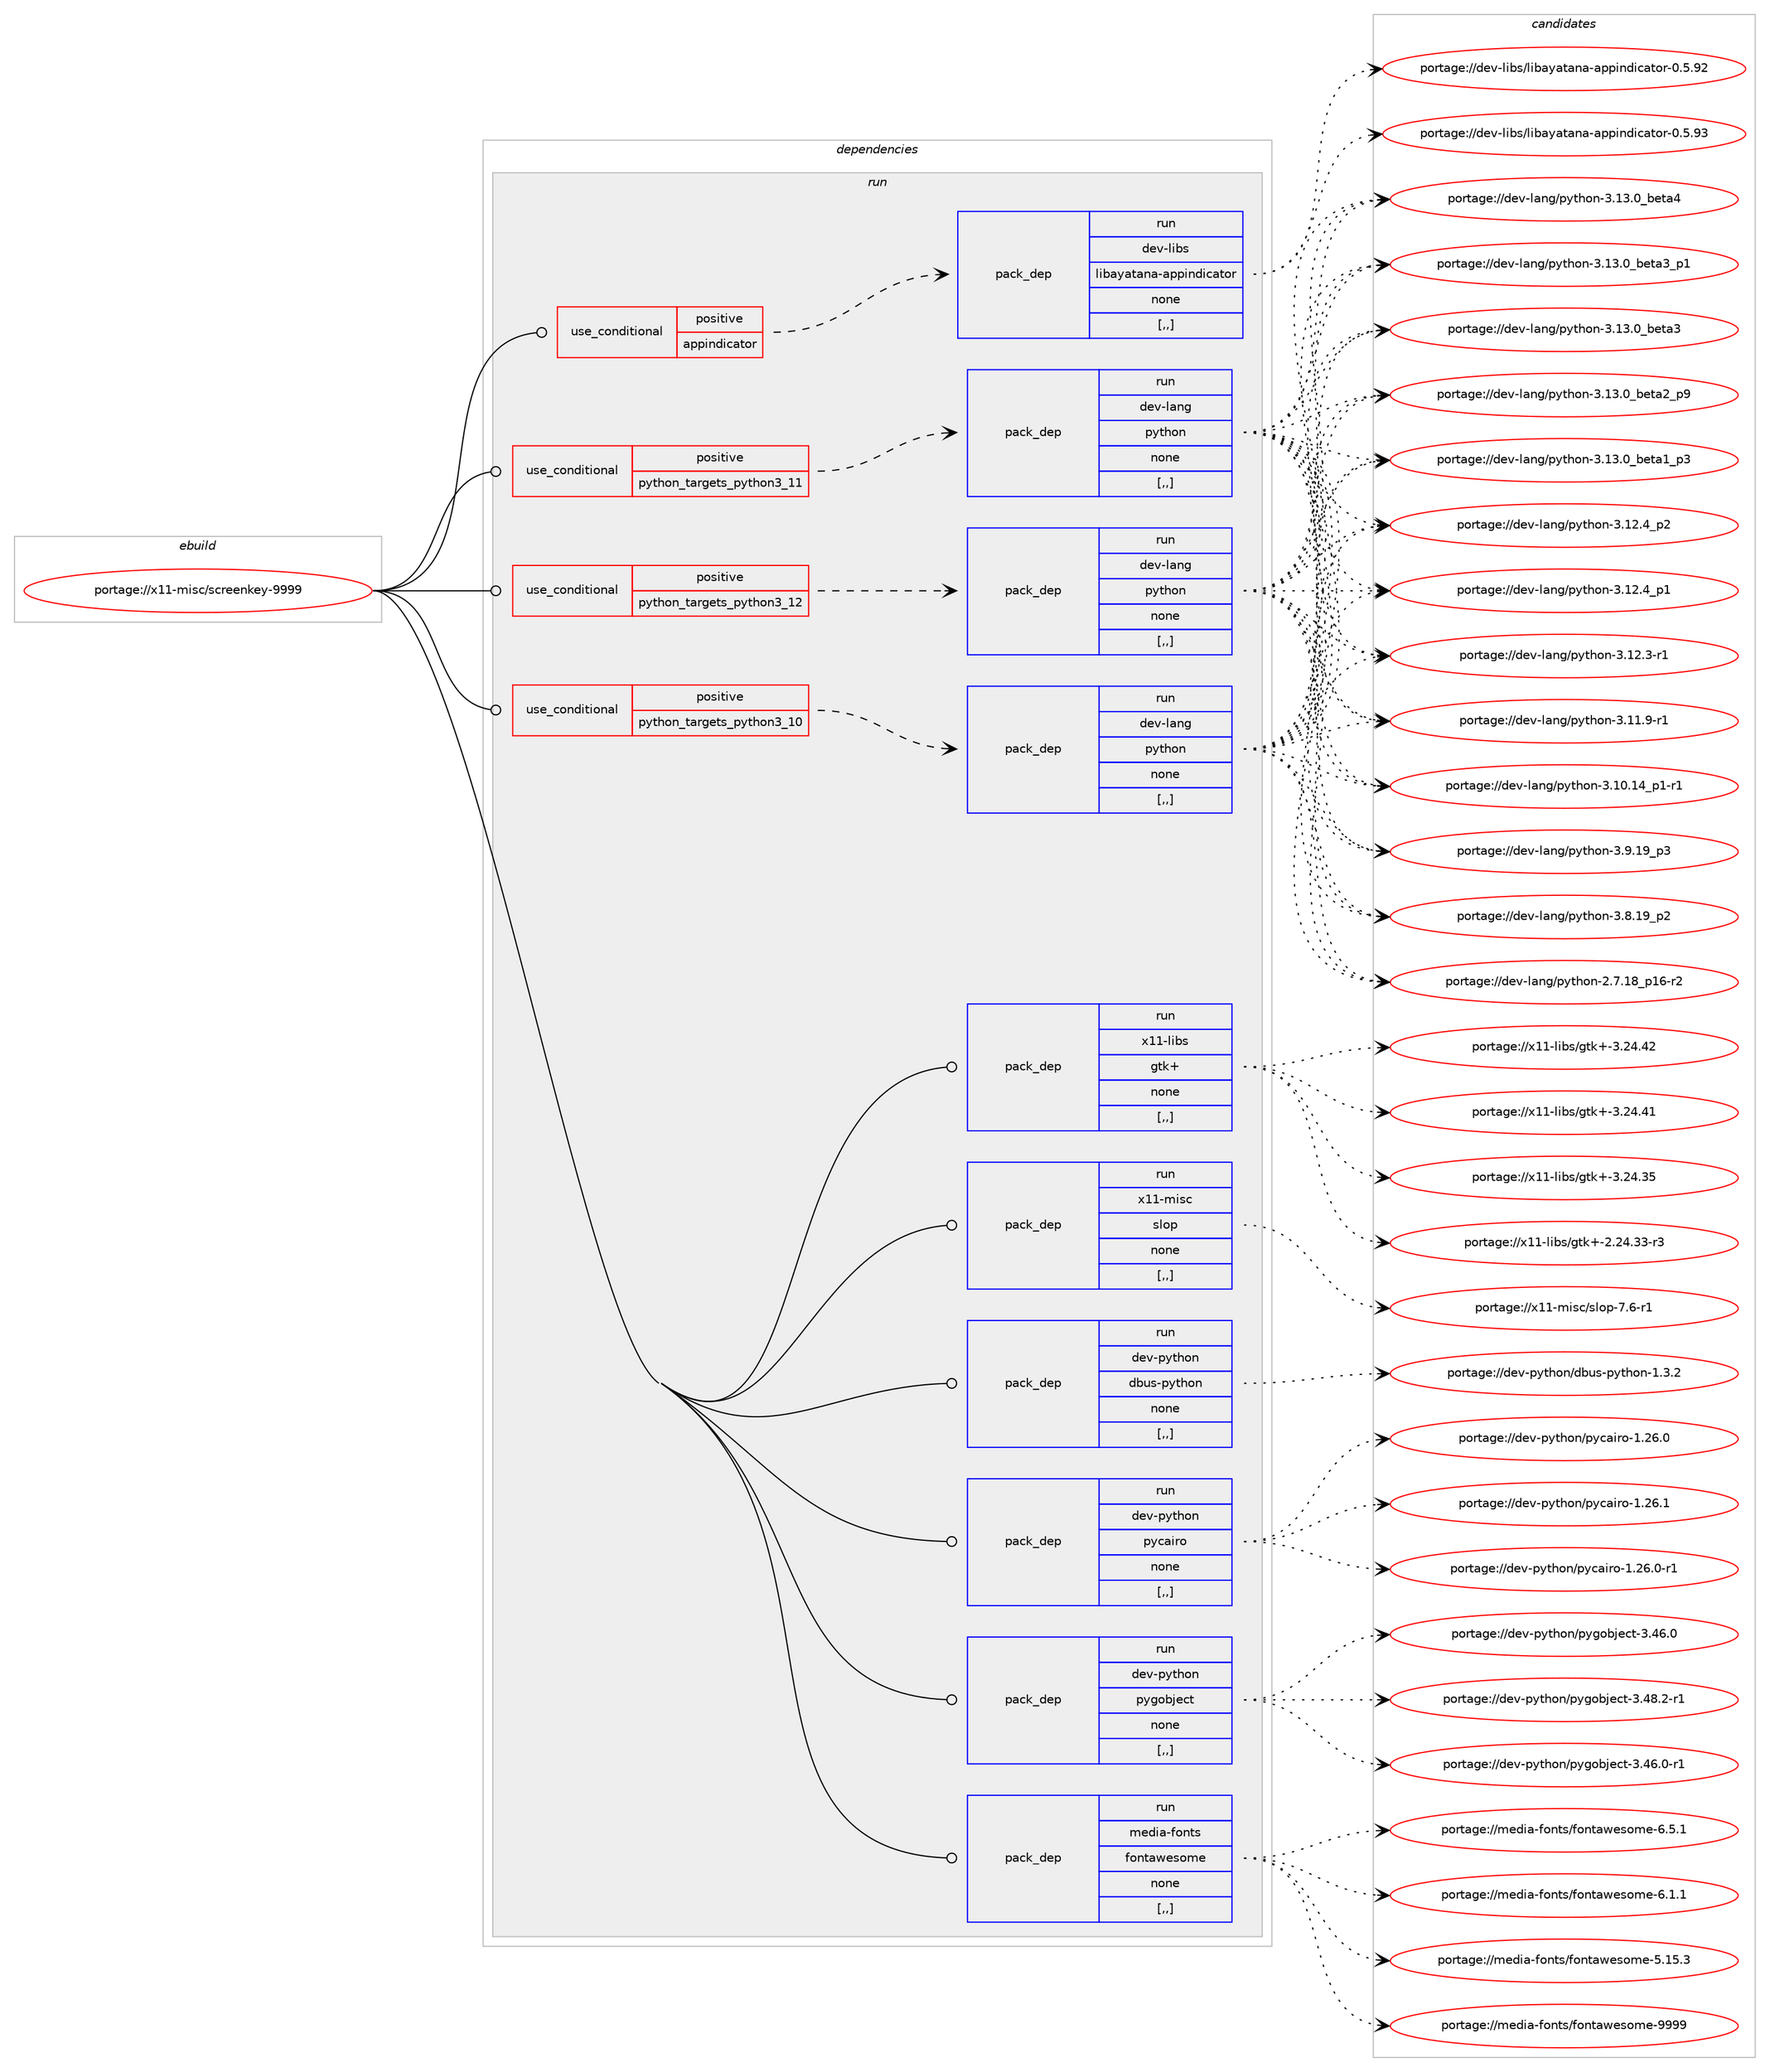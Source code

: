 digraph prolog {

# *************
# Graph options
# *************

newrank=true;
concentrate=true;
compound=true;
graph [rankdir=LR,fontname=Helvetica,fontsize=10,ranksep=1.5];#, ranksep=2.5, nodesep=0.2];
edge  [arrowhead=vee];
node  [fontname=Helvetica,fontsize=10];

# **********
# The ebuild
# **********

subgraph cluster_leftcol {
color=gray;
label=<<i>ebuild</i>>;
id [label="portage://x11-misc/screenkey-9999", color=red, width=4, href="../x11-misc/screenkey-9999.svg"];
}

# ****************
# The dependencies
# ****************

subgraph cluster_midcol {
color=gray;
label=<<i>dependencies</i>>;
subgraph cluster_compile {
fillcolor="#eeeeee";
style=filled;
label=<<i>compile</i>>;
}
subgraph cluster_compileandrun {
fillcolor="#eeeeee";
style=filled;
label=<<i>compile and run</i>>;
}
subgraph cluster_run {
fillcolor="#eeeeee";
style=filled;
label=<<i>run</i>>;
subgraph cond122512 {
dependency462433 [label=<<TABLE BORDER="0" CELLBORDER="1" CELLSPACING="0" CELLPADDING="4"><TR><TD ROWSPAN="3" CELLPADDING="10">use_conditional</TD></TR><TR><TD>positive</TD></TR><TR><TD>appindicator</TD></TR></TABLE>>, shape=none, color=red];
subgraph pack336526 {
dependency462434 [label=<<TABLE BORDER="0" CELLBORDER="1" CELLSPACING="0" CELLPADDING="4" WIDTH="220"><TR><TD ROWSPAN="6" CELLPADDING="30">pack_dep</TD></TR><TR><TD WIDTH="110">run</TD></TR><TR><TD>dev-libs</TD></TR><TR><TD>libayatana-appindicator</TD></TR><TR><TD>none</TD></TR><TR><TD>[,,]</TD></TR></TABLE>>, shape=none, color=blue];
}
dependency462433:e -> dependency462434:w [weight=20,style="dashed",arrowhead="vee"];
}
id:e -> dependency462433:w [weight=20,style="solid",arrowhead="odot"];
subgraph cond122513 {
dependency462435 [label=<<TABLE BORDER="0" CELLBORDER="1" CELLSPACING="0" CELLPADDING="4"><TR><TD ROWSPAN="3" CELLPADDING="10">use_conditional</TD></TR><TR><TD>positive</TD></TR><TR><TD>python_targets_python3_10</TD></TR></TABLE>>, shape=none, color=red];
subgraph pack336527 {
dependency462436 [label=<<TABLE BORDER="0" CELLBORDER="1" CELLSPACING="0" CELLPADDING="4" WIDTH="220"><TR><TD ROWSPAN="6" CELLPADDING="30">pack_dep</TD></TR><TR><TD WIDTH="110">run</TD></TR><TR><TD>dev-lang</TD></TR><TR><TD>python</TD></TR><TR><TD>none</TD></TR><TR><TD>[,,]</TD></TR></TABLE>>, shape=none, color=blue];
}
dependency462435:e -> dependency462436:w [weight=20,style="dashed",arrowhead="vee"];
}
id:e -> dependency462435:w [weight=20,style="solid",arrowhead="odot"];
subgraph cond122514 {
dependency462437 [label=<<TABLE BORDER="0" CELLBORDER="1" CELLSPACING="0" CELLPADDING="4"><TR><TD ROWSPAN="3" CELLPADDING="10">use_conditional</TD></TR><TR><TD>positive</TD></TR><TR><TD>python_targets_python3_11</TD></TR></TABLE>>, shape=none, color=red];
subgraph pack336528 {
dependency462438 [label=<<TABLE BORDER="0" CELLBORDER="1" CELLSPACING="0" CELLPADDING="4" WIDTH="220"><TR><TD ROWSPAN="6" CELLPADDING="30">pack_dep</TD></TR><TR><TD WIDTH="110">run</TD></TR><TR><TD>dev-lang</TD></TR><TR><TD>python</TD></TR><TR><TD>none</TD></TR><TR><TD>[,,]</TD></TR></TABLE>>, shape=none, color=blue];
}
dependency462437:e -> dependency462438:w [weight=20,style="dashed",arrowhead="vee"];
}
id:e -> dependency462437:w [weight=20,style="solid",arrowhead="odot"];
subgraph cond122515 {
dependency462439 [label=<<TABLE BORDER="0" CELLBORDER="1" CELLSPACING="0" CELLPADDING="4"><TR><TD ROWSPAN="3" CELLPADDING="10">use_conditional</TD></TR><TR><TD>positive</TD></TR><TR><TD>python_targets_python3_12</TD></TR></TABLE>>, shape=none, color=red];
subgraph pack336529 {
dependency462440 [label=<<TABLE BORDER="0" CELLBORDER="1" CELLSPACING="0" CELLPADDING="4" WIDTH="220"><TR><TD ROWSPAN="6" CELLPADDING="30">pack_dep</TD></TR><TR><TD WIDTH="110">run</TD></TR><TR><TD>dev-lang</TD></TR><TR><TD>python</TD></TR><TR><TD>none</TD></TR><TR><TD>[,,]</TD></TR></TABLE>>, shape=none, color=blue];
}
dependency462439:e -> dependency462440:w [weight=20,style="dashed",arrowhead="vee"];
}
id:e -> dependency462439:w [weight=20,style="solid",arrowhead="odot"];
subgraph pack336530 {
dependency462441 [label=<<TABLE BORDER="0" CELLBORDER="1" CELLSPACING="0" CELLPADDING="4" WIDTH="220"><TR><TD ROWSPAN="6" CELLPADDING="30">pack_dep</TD></TR><TR><TD WIDTH="110">run</TD></TR><TR><TD>dev-python</TD></TR><TR><TD>dbus-python</TD></TR><TR><TD>none</TD></TR><TR><TD>[,,]</TD></TR></TABLE>>, shape=none, color=blue];
}
id:e -> dependency462441:w [weight=20,style="solid",arrowhead="odot"];
subgraph pack336531 {
dependency462442 [label=<<TABLE BORDER="0" CELLBORDER="1" CELLSPACING="0" CELLPADDING="4" WIDTH="220"><TR><TD ROWSPAN="6" CELLPADDING="30">pack_dep</TD></TR><TR><TD WIDTH="110">run</TD></TR><TR><TD>dev-python</TD></TR><TR><TD>pycairo</TD></TR><TR><TD>none</TD></TR><TR><TD>[,,]</TD></TR></TABLE>>, shape=none, color=blue];
}
id:e -> dependency462442:w [weight=20,style="solid",arrowhead="odot"];
subgraph pack336532 {
dependency462443 [label=<<TABLE BORDER="0" CELLBORDER="1" CELLSPACING="0" CELLPADDING="4" WIDTH="220"><TR><TD ROWSPAN="6" CELLPADDING="30">pack_dep</TD></TR><TR><TD WIDTH="110">run</TD></TR><TR><TD>dev-python</TD></TR><TR><TD>pygobject</TD></TR><TR><TD>none</TD></TR><TR><TD>[,,]</TD></TR></TABLE>>, shape=none, color=blue];
}
id:e -> dependency462443:w [weight=20,style="solid",arrowhead="odot"];
subgraph pack336533 {
dependency462444 [label=<<TABLE BORDER="0" CELLBORDER="1" CELLSPACING="0" CELLPADDING="4" WIDTH="220"><TR><TD ROWSPAN="6" CELLPADDING="30">pack_dep</TD></TR><TR><TD WIDTH="110">run</TD></TR><TR><TD>media-fonts</TD></TR><TR><TD>fontawesome</TD></TR><TR><TD>none</TD></TR><TR><TD>[,,]</TD></TR></TABLE>>, shape=none, color=blue];
}
id:e -> dependency462444:w [weight=20,style="solid",arrowhead="odot"];
subgraph pack336534 {
dependency462445 [label=<<TABLE BORDER="0" CELLBORDER="1" CELLSPACING="0" CELLPADDING="4" WIDTH="220"><TR><TD ROWSPAN="6" CELLPADDING="30">pack_dep</TD></TR><TR><TD WIDTH="110">run</TD></TR><TR><TD>x11-libs</TD></TR><TR><TD>gtk+</TD></TR><TR><TD>none</TD></TR><TR><TD>[,,]</TD></TR></TABLE>>, shape=none, color=blue];
}
id:e -> dependency462445:w [weight=20,style="solid",arrowhead="odot"];
subgraph pack336535 {
dependency462446 [label=<<TABLE BORDER="0" CELLBORDER="1" CELLSPACING="0" CELLPADDING="4" WIDTH="220"><TR><TD ROWSPAN="6" CELLPADDING="30">pack_dep</TD></TR><TR><TD WIDTH="110">run</TD></TR><TR><TD>x11-misc</TD></TR><TR><TD>slop</TD></TR><TR><TD>none</TD></TR><TR><TD>[,,]</TD></TR></TABLE>>, shape=none, color=blue];
}
id:e -> dependency462446:w [weight=20,style="solid",arrowhead="odot"];
}
}

# **************
# The candidates
# **************

subgraph cluster_choices {
rank=same;
color=gray;
label=<<i>candidates</i>>;

subgraph choice336526 {
color=black;
nodesep=1;
choice10010111845108105981154710810598971219711697110974597112112105110100105999711611111445484653465751 [label="portage://dev-libs/libayatana-appindicator-0.5.93", color=red, width=4,href="../dev-libs/libayatana-appindicator-0.5.93.svg"];
choice10010111845108105981154710810598971219711697110974597112112105110100105999711611111445484653465750 [label="portage://dev-libs/libayatana-appindicator-0.5.92", color=red, width=4,href="../dev-libs/libayatana-appindicator-0.5.92.svg"];
dependency462434:e -> choice10010111845108105981154710810598971219711697110974597112112105110100105999711611111445484653465751:w [style=dotted,weight="100"];
dependency462434:e -> choice10010111845108105981154710810598971219711697110974597112112105110100105999711611111445484653465750:w [style=dotted,weight="100"];
}
subgraph choice336527 {
color=black;
nodesep=1;
choice1001011184510897110103471121211161041111104551464951464895981011169752 [label="portage://dev-lang/python-3.13.0_beta4", color=red, width=4,href="../dev-lang/python-3.13.0_beta4.svg"];
choice10010111845108971101034711212111610411111045514649514648959810111697519511249 [label="portage://dev-lang/python-3.13.0_beta3_p1", color=red, width=4,href="../dev-lang/python-3.13.0_beta3_p1.svg"];
choice1001011184510897110103471121211161041111104551464951464895981011169751 [label="portage://dev-lang/python-3.13.0_beta3", color=red, width=4,href="../dev-lang/python-3.13.0_beta3.svg"];
choice10010111845108971101034711212111610411111045514649514648959810111697509511257 [label="portage://dev-lang/python-3.13.0_beta2_p9", color=red, width=4,href="../dev-lang/python-3.13.0_beta2_p9.svg"];
choice10010111845108971101034711212111610411111045514649514648959810111697499511251 [label="portage://dev-lang/python-3.13.0_beta1_p3", color=red, width=4,href="../dev-lang/python-3.13.0_beta1_p3.svg"];
choice100101118451089711010347112121116104111110455146495046529511250 [label="portage://dev-lang/python-3.12.4_p2", color=red, width=4,href="../dev-lang/python-3.12.4_p2.svg"];
choice100101118451089711010347112121116104111110455146495046529511249 [label="portage://dev-lang/python-3.12.4_p1", color=red, width=4,href="../dev-lang/python-3.12.4_p1.svg"];
choice100101118451089711010347112121116104111110455146495046514511449 [label="portage://dev-lang/python-3.12.3-r1", color=red, width=4,href="../dev-lang/python-3.12.3-r1.svg"];
choice100101118451089711010347112121116104111110455146494946574511449 [label="portage://dev-lang/python-3.11.9-r1", color=red, width=4,href="../dev-lang/python-3.11.9-r1.svg"];
choice100101118451089711010347112121116104111110455146494846495295112494511449 [label="portage://dev-lang/python-3.10.14_p1-r1", color=red, width=4,href="../dev-lang/python-3.10.14_p1-r1.svg"];
choice100101118451089711010347112121116104111110455146574649579511251 [label="portage://dev-lang/python-3.9.19_p3", color=red, width=4,href="../dev-lang/python-3.9.19_p3.svg"];
choice100101118451089711010347112121116104111110455146564649579511250 [label="portage://dev-lang/python-3.8.19_p2", color=red, width=4,href="../dev-lang/python-3.8.19_p2.svg"];
choice100101118451089711010347112121116104111110455046554649569511249544511450 [label="portage://dev-lang/python-2.7.18_p16-r2", color=red, width=4,href="../dev-lang/python-2.7.18_p16-r2.svg"];
dependency462436:e -> choice1001011184510897110103471121211161041111104551464951464895981011169752:w [style=dotted,weight="100"];
dependency462436:e -> choice10010111845108971101034711212111610411111045514649514648959810111697519511249:w [style=dotted,weight="100"];
dependency462436:e -> choice1001011184510897110103471121211161041111104551464951464895981011169751:w [style=dotted,weight="100"];
dependency462436:e -> choice10010111845108971101034711212111610411111045514649514648959810111697509511257:w [style=dotted,weight="100"];
dependency462436:e -> choice10010111845108971101034711212111610411111045514649514648959810111697499511251:w [style=dotted,weight="100"];
dependency462436:e -> choice100101118451089711010347112121116104111110455146495046529511250:w [style=dotted,weight="100"];
dependency462436:e -> choice100101118451089711010347112121116104111110455146495046529511249:w [style=dotted,weight="100"];
dependency462436:e -> choice100101118451089711010347112121116104111110455146495046514511449:w [style=dotted,weight="100"];
dependency462436:e -> choice100101118451089711010347112121116104111110455146494946574511449:w [style=dotted,weight="100"];
dependency462436:e -> choice100101118451089711010347112121116104111110455146494846495295112494511449:w [style=dotted,weight="100"];
dependency462436:e -> choice100101118451089711010347112121116104111110455146574649579511251:w [style=dotted,weight="100"];
dependency462436:e -> choice100101118451089711010347112121116104111110455146564649579511250:w [style=dotted,weight="100"];
dependency462436:e -> choice100101118451089711010347112121116104111110455046554649569511249544511450:w [style=dotted,weight="100"];
}
subgraph choice336528 {
color=black;
nodesep=1;
choice1001011184510897110103471121211161041111104551464951464895981011169752 [label="portage://dev-lang/python-3.13.0_beta4", color=red, width=4,href="../dev-lang/python-3.13.0_beta4.svg"];
choice10010111845108971101034711212111610411111045514649514648959810111697519511249 [label="portage://dev-lang/python-3.13.0_beta3_p1", color=red, width=4,href="../dev-lang/python-3.13.0_beta3_p1.svg"];
choice1001011184510897110103471121211161041111104551464951464895981011169751 [label="portage://dev-lang/python-3.13.0_beta3", color=red, width=4,href="../dev-lang/python-3.13.0_beta3.svg"];
choice10010111845108971101034711212111610411111045514649514648959810111697509511257 [label="portage://dev-lang/python-3.13.0_beta2_p9", color=red, width=4,href="../dev-lang/python-3.13.0_beta2_p9.svg"];
choice10010111845108971101034711212111610411111045514649514648959810111697499511251 [label="portage://dev-lang/python-3.13.0_beta1_p3", color=red, width=4,href="../dev-lang/python-3.13.0_beta1_p3.svg"];
choice100101118451089711010347112121116104111110455146495046529511250 [label="portage://dev-lang/python-3.12.4_p2", color=red, width=4,href="../dev-lang/python-3.12.4_p2.svg"];
choice100101118451089711010347112121116104111110455146495046529511249 [label="portage://dev-lang/python-3.12.4_p1", color=red, width=4,href="../dev-lang/python-3.12.4_p1.svg"];
choice100101118451089711010347112121116104111110455146495046514511449 [label="portage://dev-lang/python-3.12.3-r1", color=red, width=4,href="../dev-lang/python-3.12.3-r1.svg"];
choice100101118451089711010347112121116104111110455146494946574511449 [label="portage://dev-lang/python-3.11.9-r1", color=red, width=4,href="../dev-lang/python-3.11.9-r1.svg"];
choice100101118451089711010347112121116104111110455146494846495295112494511449 [label="portage://dev-lang/python-3.10.14_p1-r1", color=red, width=4,href="../dev-lang/python-3.10.14_p1-r1.svg"];
choice100101118451089711010347112121116104111110455146574649579511251 [label="portage://dev-lang/python-3.9.19_p3", color=red, width=4,href="../dev-lang/python-3.9.19_p3.svg"];
choice100101118451089711010347112121116104111110455146564649579511250 [label="portage://dev-lang/python-3.8.19_p2", color=red, width=4,href="../dev-lang/python-3.8.19_p2.svg"];
choice100101118451089711010347112121116104111110455046554649569511249544511450 [label="portage://dev-lang/python-2.7.18_p16-r2", color=red, width=4,href="../dev-lang/python-2.7.18_p16-r2.svg"];
dependency462438:e -> choice1001011184510897110103471121211161041111104551464951464895981011169752:w [style=dotted,weight="100"];
dependency462438:e -> choice10010111845108971101034711212111610411111045514649514648959810111697519511249:w [style=dotted,weight="100"];
dependency462438:e -> choice1001011184510897110103471121211161041111104551464951464895981011169751:w [style=dotted,weight="100"];
dependency462438:e -> choice10010111845108971101034711212111610411111045514649514648959810111697509511257:w [style=dotted,weight="100"];
dependency462438:e -> choice10010111845108971101034711212111610411111045514649514648959810111697499511251:w [style=dotted,weight="100"];
dependency462438:e -> choice100101118451089711010347112121116104111110455146495046529511250:w [style=dotted,weight="100"];
dependency462438:e -> choice100101118451089711010347112121116104111110455146495046529511249:w [style=dotted,weight="100"];
dependency462438:e -> choice100101118451089711010347112121116104111110455146495046514511449:w [style=dotted,weight="100"];
dependency462438:e -> choice100101118451089711010347112121116104111110455146494946574511449:w [style=dotted,weight="100"];
dependency462438:e -> choice100101118451089711010347112121116104111110455146494846495295112494511449:w [style=dotted,weight="100"];
dependency462438:e -> choice100101118451089711010347112121116104111110455146574649579511251:w [style=dotted,weight="100"];
dependency462438:e -> choice100101118451089711010347112121116104111110455146564649579511250:w [style=dotted,weight="100"];
dependency462438:e -> choice100101118451089711010347112121116104111110455046554649569511249544511450:w [style=dotted,weight="100"];
}
subgraph choice336529 {
color=black;
nodesep=1;
choice1001011184510897110103471121211161041111104551464951464895981011169752 [label="portage://dev-lang/python-3.13.0_beta4", color=red, width=4,href="../dev-lang/python-3.13.0_beta4.svg"];
choice10010111845108971101034711212111610411111045514649514648959810111697519511249 [label="portage://dev-lang/python-3.13.0_beta3_p1", color=red, width=4,href="../dev-lang/python-3.13.0_beta3_p1.svg"];
choice1001011184510897110103471121211161041111104551464951464895981011169751 [label="portage://dev-lang/python-3.13.0_beta3", color=red, width=4,href="../dev-lang/python-3.13.0_beta3.svg"];
choice10010111845108971101034711212111610411111045514649514648959810111697509511257 [label="portage://dev-lang/python-3.13.0_beta2_p9", color=red, width=4,href="../dev-lang/python-3.13.0_beta2_p9.svg"];
choice10010111845108971101034711212111610411111045514649514648959810111697499511251 [label="portage://dev-lang/python-3.13.0_beta1_p3", color=red, width=4,href="../dev-lang/python-3.13.0_beta1_p3.svg"];
choice100101118451089711010347112121116104111110455146495046529511250 [label="portage://dev-lang/python-3.12.4_p2", color=red, width=4,href="../dev-lang/python-3.12.4_p2.svg"];
choice100101118451089711010347112121116104111110455146495046529511249 [label="portage://dev-lang/python-3.12.4_p1", color=red, width=4,href="../dev-lang/python-3.12.4_p1.svg"];
choice100101118451089711010347112121116104111110455146495046514511449 [label="portage://dev-lang/python-3.12.3-r1", color=red, width=4,href="../dev-lang/python-3.12.3-r1.svg"];
choice100101118451089711010347112121116104111110455146494946574511449 [label="portage://dev-lang/python-3.11.9-r1", color=red, width=4,href="../dev-lang/python-3.11.9-r1.svg"];
choice100101118451089711010347112121116104111110455146494846495295112494511449 [label="portage://dev-lang/python-3.10.14_p1-r1", color=red, width=4,href="../dev-lang/python-3.10.14_p1-r1.svg"];
choice100101118451089711010347112121116104111110455146574649579511251 [label="portage://dev-lang/python-3.9.19_p3", color=red, width=4,href="../dev-lang/python-3.9.19_p3.svg"];
choice100101118451089711010347112121116104111110455146564649579511250 [label="portage://dev-lang/python-3.8.19_p2", color=red, width=4,href="../dev-lang/python-3.8.19_p2.svg"];
choice100101118451089711010347112121116104111110455046554649569511249544511450 [label="portage://dev-lang/python-2.7.18_p16-r2", color=red, width=4,href="../dev-lang/python-2.7.18_p16-r2.svg"];
dependency462440:e -> choice1001011184510897110103471121211161041111104551464951464895981011169752:w [style=dotted,weight="100"];
dependency462440:e -> choice10010111845108971101034711212111610411111045514649514648959810111697519511249:w [style=dotted,weight="100"];
dependency462440:e -> choice1001011184510897110103471121211161041111104551464951464895981011169751:w [style=dotted,weight="100"];
dependency462440:e -> choice10010111845108971101034711212111610411111045514649514648959810111697509511257:w [style=dotted,weight="100"];
dependency462440:e -> choice10010111845108971101034711212111610411111045514649514648959810111697499511251:w [style=dotted,weight="100"];
dependency462440:e -> choice100101118451089711010347112121116104111110455146495046529511250:w [style=dotted,weight="100"];
dependency462440:e -> choice100101118451089711010347112121116104111110455146495046529511249:w [style=dotted,weight="100"];
dependency462440:e -> choice100101118451089711010347112121116104111110455146495046514511449:w [style=dotted,weight="100"];
dependency462440:e -> choice100101118451089711010347112121116104111110455146494946574511449:w [style=dotted,weight="100"];
dependency462440:e -> choice100101118451089711010347112121116104111110455146494846495295112494511449:w [style=dotted,weight="100"];
dependency462440:e -> choice100101118451089711010347112121116104111110455146574649579511251:w [style=dotted,weight="100"];
dependency462440:e -> choice100101118451089711010347112121116104111110455146564649579511250:w [style=dotted,weight="100"];
dependency462440:e -> choice100101118451089711010347112121116104111110455046554649569511249544511450:w [style=dotted,weight="100"];
}
subgraph choice336530 {
color=black;
nodesep=1;
choice10010111845112121116104111110471009811711545112121116104111110454946514650 [label="portage://dev-python/dbus-python-1.3.2", color=red, width=4,href="../dev-python/dbus-python-1.3.2.svg"];
dependency462441:e -> choice10010111845112121116104111110471009811711545112121116104111110454946514650:w [style=dotted,weight="100"];
}
subgraph choice336531 {
color=black;
nodesep=1;
choice1001011184511212111610411111047112121999710511411145494650544649 [label="portage://dev-python/pycairo-1.26.1", color=red, width=4,href="../dev-python/pycairo-1.26.1.svg"];
choice10010111845112121116104111110471121219997105114111454946505446484511449 [label="portage://dev-python/pycairo-1.26.0-r1", color=red, width=4,href="../dev-python/pycairo-1.26.0-r1.svg"];
choice1001011184511212111610411111047112121999710511411145494650544648 [label="portage://dev-python/pycairo-1.26.0", color=red, width=4,href="../dev-python/pycairo-1.26.0.svg"];
dependency462442:e -> choice1001011184511212111610411111047112121999710511411145494650544649:w [style=dotted,weight="100"];
dependency462442:e -> choice10010111845112121116104111110471121219997105114111454946505446484511449:w [style=dotted,weight="100"];
dependency462442:e -> choice1001011184511212111610411111047112121999710511411145494650544648:w [style=dotted,weight="100"];
}
subgraph choice336532 {
color=black;
nodesep=1;
choice10010111845112121116104111110471121211031119810610199116455146525646504511449 [label="portage://dev-python/pygobject-3.48.2-r1", color=red, width=4,href="../dev-python/pygobject-3.48.2-r1.svg"];
choice10010111845112121116104111110471121211031119810610199116455146525446484511449 [label="portage://dev-python/pygobject-3.46.0-r1", color=red, width=4,href="../dev-python/pygobject-3.46.0-r1.svg"];
choice1001011184511212111610411111047112121103111981061019911645514652544648 [label="portage://dev-python/pygobject-3.46.0", color=red, width=4,href="../dev-python/pygobject-3.46.0.svg"];
dependency462443:e -> choice10010111845112121116104111110471121211031119810610199116455146525646504511449:w [style=dotted,weight="100"];
dependency462443:e -> choice10010111845112121116104111110471121211031119810610199116455146525446484511449:w [style=dotted,weight="100"];
dependency462443:e -> choice1001011184511212111610411111047112121103111981061019911645514652544648:w [style=dotted,weight="100"];
}
subgraph choice336533 {
color=black;
nodesep=1;
choice109101100105974510211111011611547102111110116971191011151111091014557575757 [label="portage://media-fonts/fontawesome-9999", color=red, width=4,href="../media-fonts/fontawesome-9999.svg"];
choice10910110010597451021111101161154710211111011697119101115111109101455446534649 [label="portage://media-fonts/fontawesome-6.5.1", color=red, width=4,href="../media-fonts/fontawesome-6.5.1.svg"];
choice10910110010597451021111101161154710211111011697119101115111109101455446494649 [label="portage://media-fonts/fontawesome-6.1.1", color=red, width=4,href="../media-fonts/fontawesome-6.1.1.svg"];
choice1091011001059745102111110116115471021111101169711910111511110910145534649534651 [label="portage://media-fonts/fontawesome-5.15.3", color=red, width=4,href="../media-fonts/fontawesome-5.15.3.svg"];
dependency462444:e -> choice109101100105974510211111011611547102111110116971191011151111091014557575757:w [style=dotted,weight="100"];
dependency462444:e -> choice10910110010597451021111101161154710211111011697119101115111109101455446534649:w [style=dotted,weight="100"];
dependency462444:e -> choice10910110010597451021111101161154710211111011697119101115111109101455446494649:w [style=dotted,weight="100"];
dependency462444:e -> choice1091011001059745102111110116115471021111101169711910111511110910145534649534651:w [style=dotted,weight="100"];
}
subgraph choice336534 {
color=black;
nodesep=1;
choice1204949451081059811547103116107434551465052465250 [label="portage://x11-libs/gtk+-3.24.42", color=red, width=4,href="../x11-libs/gtk+-3.24.42.svg"];
choice1204949451081059811547103116107434551465052465249 [label="portage://x11-libs/gtk+-3.24.41", color=red, width=4,href="../x11-libs/gtk+-3.24.41.svg"];
choice1204949451081059811547103116107434551465052465153 [label="portage://x11-libs/gtk+-3.24.35", color=red, width=4,href="../x11-libs/gtk+-3.24.35.svg"];
choice12049494510810598115471031161074345504650524651514511451 [label="portage://x11-libs/gtk+-2.24.33-r3", color=red, width=4,href="../x11-libs/gtk+-2.24.33-r3.svg"];
dependency462445:e -> choice1204949451081059811547103116107434551465052465250:w [style=dotted,weight="100"];
dependency462445:e -> choice1204949451081059811547103116107434551465052465249:w [style=dotted,weight="100"];
dependency462445:e -> choice1204949451081059811547103116107434551465052465153:w [style=dotted,weight="100"];
dependency462445:e -> choice12049494510810598115471031161074345504650524651514511451:w [style=dotted,weight="100"];
}
subgraph choice336535 {
color=black;
nodesep=1;
choice1204949451091051159947115108111112455546544511449 [label="portage://x11-misc/slop-7.6-r1", color=red, width=4,href="../x11-misc/slop-7.6-r1.svg"];
dependency462446:e -> choice1204949451091051159947115108111112455546544511449:w [style=dotted,weight="100"];
}
}

}
